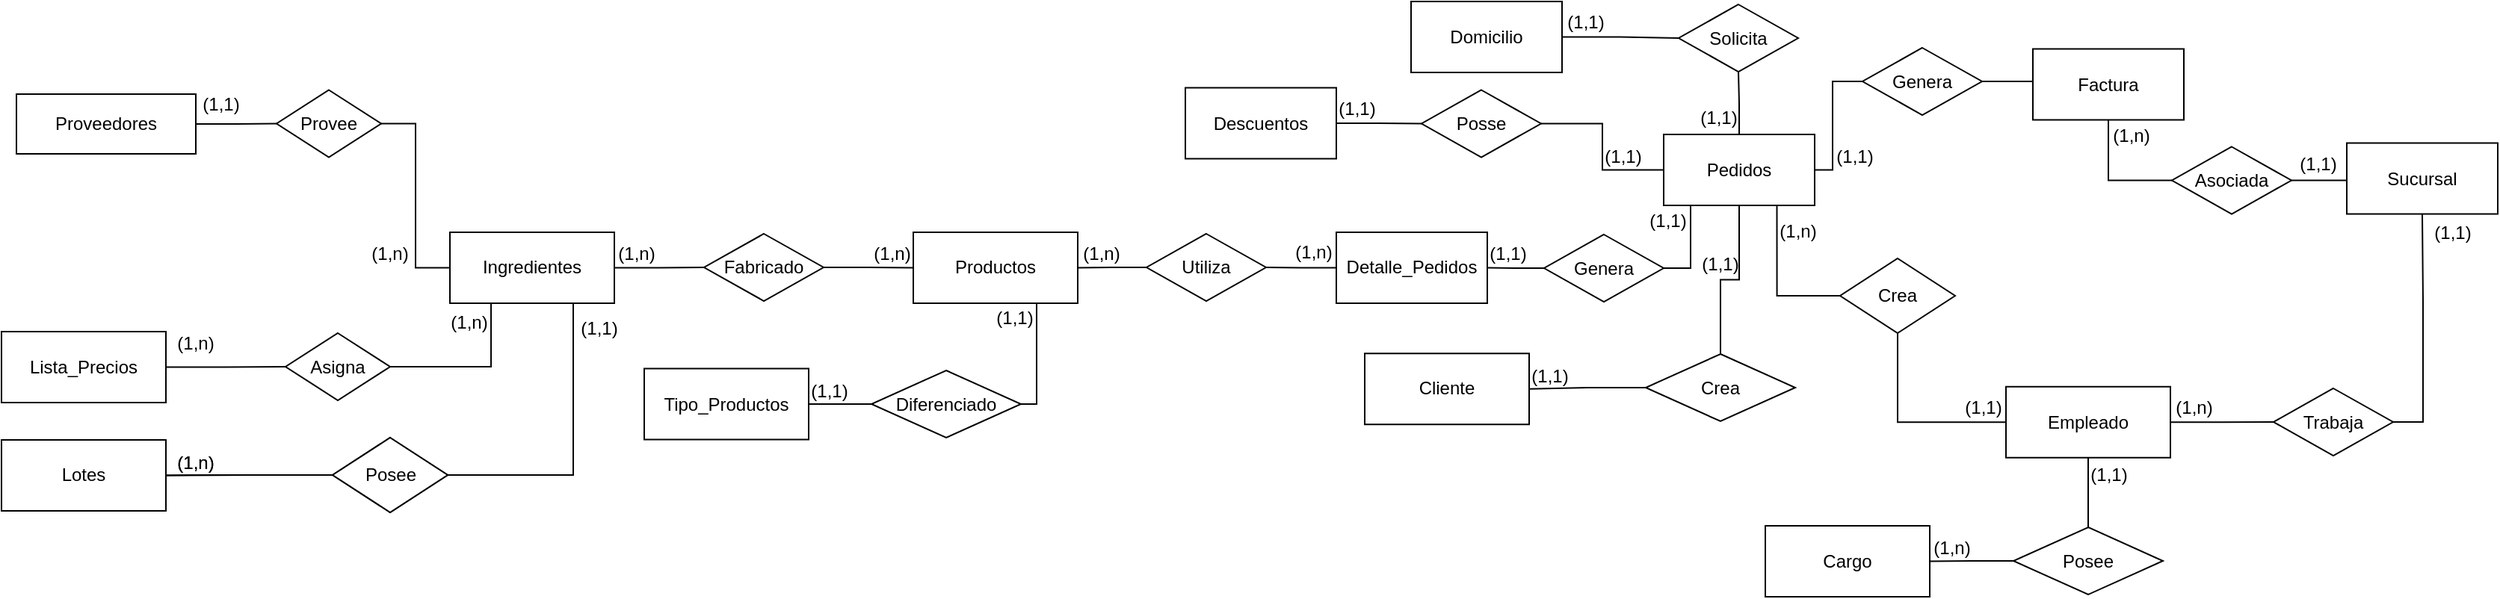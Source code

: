 <mxfile version="16.5.6" type="github">
  <diagram id="R2lEEEUBdFMjLlhIrx00" name="Page-1">
    <mxGraphModel dx="782" dy="446" grid="1" gridSize="10" guides="1" tooltips="1" connect="1" arrows="1" fold="1" page="1" pageScale="1" pageWidth="850" pageHeight="1100" math="0" shadow="0" extFonts="Permanent Marker^https://fonts.googleapis.com/css?family=Permanent+Marker">
      <root>
        <mxCell id="0" />
        <mxCell id="1" parent="0" />
        <mxCell id="ZTiVV1zmq2l8TF0PZbIo-10" style="edgeStyle=orthogonalEdgeStyle;rounded=0;orthogonalLoop=1;jettySize=auto;html=1;exitX=1;exitY=0.5;exitDx=0;exitDy=0;entryX=0;entryY=0.5;entryDx=0;entryDy=0;endArrow=none;endFill=0;" edge="1" parent="1" source="ZTiVV1zmq2l8TF0PZbIo-1" target="ZTiVV1zmq2l8TF0PZbIo-3">
          <mxGeometry relative="1" as="geometry" />
        </mxCell>
        <mxCell id="ZTiVV1zmq2l8TF0PZbIo-1" value="Proveedores" style="rounded=0;whiteSpace=wrap;html=1;" vertex="1" parent="1">
          <mxGeometry x="40" y="100" width="120" height="40" as="geometry" />
        </mxCell>
        <mxCell id="ZTiVV1zmq2l8TF0PZbIo-14" style="edgeStyle=orthogonalEdgeStyle;rounded=0;orthogonalLoop=1;jettySize=auto;html=1;exitX=0.25;exitY=1;exitDx=0;exitDy=0;entryX=1;entryY=0.5;entryDx=0;entryDy=0;endArrow=none;endFill=0;" edge="1" parent="1" source="ZTiVV1zmq2l8TF0PZbIo-2" target="ZTiVV1zmq2l8TF0PZbIo-13">
          <mxGeometry relative="1" as="geometry" />
        </mxCell>
        <mxCell id="ZTiVV1zmq2l8TF0PZbIo-19" style="edgeStyle=orthogonalEdgeStyle;rounded=0;orthogonalLoop=1;jettySize=auto;html=1;exitX=0.75;exitY=1;exitDx=0;exitDy=0;entryX=1;entryY=0.5;entryDx=0;entryDy=0;endArrow=none;endFill=0;" edge="1" parent="1" source="ZTiVV1zmq2l8TF0PZbIo-2" target="ZTiVV1zmq2l8TF0PZbIo-18">
          <mxGeometry relative="1" as="geometry" />
        </mxCell>
        <mxCell id="ZTiVV1zmq2l8TF0PZbIo-26" style="edgeStyle=orthogonalEdgeStyle;rounded=0;orthogonalLoop=1;jettySize=auto;html=1;exitX=1;exitY=0.5;exitDx=0;exitDy=0;entryX=0;entryY=0.5;entryDx=0;entryDy=0;endArrow=none;endFill=0;" edge="1" parent="1" source="ZTiVV1zmq2l8TF0PZbIo-2" target="ZTiVV1zmq2l8TF0PZbIo-25">
          <mxGeometry relative="1" as="geometry" />
        </mxCell>
        <mxCell id="ZTiVV1zmq2l8TF0PZbIo-2" value="Ingredientes" style="rounded=0;whiteSpace=wrap;html=1;" vertex="1" parent="1">
          <mxGeometry x="330" y="192.5" width="110" height="47.5" as="geometry" />
        </mxCell>
        <mxCell id="ZTiVV1zmq2l8TF0PZbIo-6" style="edgeStyle=orthogonalEdgeStyle;rounded=0;orthogonalLoop=1;jettySize=auto;html=1;exitX=1;exitY=0.5;exitDx=0;exitDy=0;entryX=0;entryY=0.5;entryDx=0;entryDy=0;endArrow=none;endFill=0;" edge="1" parent="1" source="ZTiVV1zmq2l8TF0PZbIo-3" target="ZTiVV1zmq2l8TF0PZbIo-2">
          <mxGeometry relative="1" as="geometry" />
        </mxCell>
        <mxCell id="ZTiVV1zmq2l8TF0PZbIo-3" value="Provee" style="rhombus;whiteSpace=wrap;html=1;" vertex="1" parent="1">
          <mxGeometry x="214" y="97.25" width="70" height="45" as="geometry" />
        </mxCell>
        <mxCell id="ZTiVV1zmq2l8TF0PZbIo-7" value="(1,1)" style="text;html=1;strokeColor=none;fillColor=none;align=center;verticalAlign=middle;whiteSpace=wrap;rounded=0;" vertex="1" parent="1">
          <mxGeometry x="147" y="100" width="60" height="14" as="geometry" />
        </mxCell>
        <mxCell id="ZTiVV1zmq2l8TF0PZbIo-11" value="(1,n)" style="text;html=1;strokeColor=none;fillColor=none;align=center;verticalAlign=middle;whiteSpace=wrap;rounded=0;" vertex="1" parent="1">
          <mxGeometry x="260" y="200" width="60" height="14" as="geometry" />
        </mxCell>
        <mxCell id="ZTiVV1zmq2l8TF0PZbIo-15" style="edgeStyle=orthogonalEdgeStyle;rounded=0;orthogonalLoop=1;jettySize=auto;html=1;exitX=1;exitY=0.5;exitDx=0;exitDy=0;entryX=0;entryY=0.5;entryDx=0;entryDy=0;endArrow=none;endFill=0;" edge="1" parent="1" source="ZTiVV1zmq2l8TF0PZbIo-12" target="ZTiVV1zmq2l8TF0PZbIo-13">
          <mxGeometry relative="1" as="geometry" />
        </mxCell>
        <mxCell id="ZTiVV1zmq2l8TF0PZbIo-12" value="Lista_Precios" style="rounded=0;whiteSpace=wrap;html=1;" vertex="1" parent="1">
          <mxGeometry x="30" y="259" width="110" height="47.5" as="geometry" />
        </mxCell>
        <mxCell id="ZTiVV1zmq2l8TF0PZbIo-13" value="Asigna" style="rhombus;whiteSpace=wrap;html=1;" vertex="1" parent="1">
          <mxGeometry x="220" y="260" width="70" height="45" as="geometry" />
        </mxCell>
        <mxCell id="ZTiVV1zmq2l8TF0PZbIo-16" value="(1,n)" style="text;html=1;strokeColor=none;fillColor=none;align=center;verticalAlign=middle;whiteSpace=wrap;rounded=0;" vertex="1" parent="1">
          <mxGeometry x="130" y="260" width="60" height="14" as="geometry" />
        </mxCell>
        <mxCell id="ZTiVV1zmq2l8TF0PZbIo-17" value="(1,n)" style="text;html=1;strokeColor=none;fillColor=none;align=center;verticalAlign=middle;whiteSpace=wrap;rounded=0;" vertex="1" parent="1">
          <mxGeometry x="313" y="246" width="60" height="14" as="geometry" />
        </mxCell>
        <mxCell id="ZTiVV1zmq2l8TF0PZbIo-21" style="edgeStyle=orthogonalEdgeStyle;rounded=0;orthogonalLoop=1;jettySize=auto;html=1;exitX=0;exitY=0.5;exitDx=0;exitDy=0;entryX=1;entryY=0.5;entryDx=0;entryDy=0;endArrow=none;endFill=0;" edge="1" parent="1" source="ZTiVV1zmq2l8TF0PZbIo-18" target="ZTiVV1zmq2l8TF0PZbIo-20">
          <mxGeometry relative="1" as="geometry" />
        </mxCell>
        <mxCell id="ZTiVV1zmq2l8TF0PZbIo-18" value="Posee" style="rhombus;whiteSpace=wrap;html=1;" vertex="1" parent="1">
          <mxGeometry x="251.5" y="330" width="77" height="50" as="geometry" />
        </mxCell>
        <mxCell id="ZTiVV1zmq2l8TF0PZbIo-20" value="Lotes" style="rounded=0;whiteSpace=wrap;html=1;" vertex="1" parent="1">
          <mxGeometry x="30" y="331.5" width="110" height="47.5" as="geometry" />
        </mxCell>
        <mxCell id="ZTiVV1zmq2l8TF0PZbIo-22" value="(1,1)" style="text;html=1;strokeColor=none;fillColor=none;align=center;verticalAlign=middle;whiteSpace=wrap;rounded=0;" vertex="1" parent="1">
          <mxGeometry x="400" y="250" width="60" height="14" as="geometry" />
        </mxCell>
        <mxCell id="ZTiVV1zmq2l8TF0PZbIo-23" value="(1,n)" style="text;html=1;strokeColor=none;fillColor=none;align=center;verticalAlign=middle;whiteSpace=wrap;rounded=0;" vertex="1" parent="1">
          <mxGeometry x="130" y="340" width="60" height="14" as="geometry" />
        </mxCell>
        <mxCell id="ZTiVV1zmq2l8TF0PZbIo-32" style="edgeStyle=orthogonalEdgeStyle;rounded=0;orthogonalLoop=1;jettySize=auto;html=1;exitX=0.75;exitY=1;exitDx=0;exitDy=0;entryX=1;entryY=0.5;entryDx=0;entryDy=0;endArrow=none;endFill=0;" edge="1" parent="1" source="ZTiVV1zmq2l8TF0PZbIo-24" target="ZTiVV1zmq2l8TF0PZbIo-30">
          <mxGeometry relative="1" as="geometry">
            <Array as="points">
              <mxPoint x="723" y="308" />
            </Array>
          </mxGeometry>
        </mxCell>
        <mxCell id="ZTiVV1zmq2l8TF0PZbIo-24" value="Productos" style="rounded=0;whiteSpace=wrap;html=1;" vertex="1" parent="1">
          <mxGeometry x="640" y="192.5" width="110" height="47.5" as="geometry" />
        </mxCell>
        <mxCell id="ZTiVV1zmq2l8TF0PZbIo-27" style="edgeStyle=orthogonalEdgeStyle;rounded=0;orthogonalLoop=1;jettySize=auto;html=1;exitX=1;exitY=0.5;exitDx=0;exitDy=0;entryX=0;entryY=0.5;entryDx=0;entryDy=0;endArrow=none;endFill=0;" edge="1" parent="1" source="ZTiVV1zmq2l8TF0PZbIo-25" target="ZTiVV1zmq2l8TF0PZbIo-24">
          <mxGeometry relative="1" as="geometry" />
        </mxCell>
        <mxCell id="ZTiVV1zmq2l8TF0PZbIo-25" value="Fabricado" style="rhombus;whiteSpace=wrap;html=1;" vertex="1" parent="1">
          <mxGeometry x="500" y="193.5" width="80" height="45" as="geometry" />
        </mxCell>
        <mxCell id="ZTiVV1zmq2l8TF0PZbIo-28" value="(1,n)" style="text;html=1;strokeColor=none;fillColor=none;align=center;verticalAlign=middle;whiteSpace=wrap;rounded=0;" vertex="1" parent="1">
          <mxGeometry x="425" y="200" width="60" height="14" as="geometry" />
        </mxCell>
        <mxCell id="ZTiVV1zmq2l8TF0PZbIo-29" value="(1,n)" style="text;html=1;strokeColor=none;fillColor=none;align=center;verticalAlign=middle;whiteSpace=wrap;rounded=0;" vertex="1" parent="1">
          <mxGeometry x="596" y="200" width="60" height="14" as="geometry" />
        </mxCell>
        <mxCell id="ZTiVV1zmq2l8TF0PZbIo-33" style="edgeStyle=orthogonalEdgeStyle;rounded=0;orthogonalLoop=1;jettySize=auto;html=1;exitX=0;exitY=0.5;exitDx=0;exitDy=0;entryX=1;entryY=0.5;entryDx=0;entryDy=0;endArrow=none;endFill=0;" edge="1" parent="1" source="ZTiVV1zmq2l8TF0PZbIo-30" target="ZTiVV1zmq2l8TF0PZbIo-31">
          <mxGeometry relative="1" as="geometry" />
        </mxCell>
        <mxCell id="ZTiVV1zmq2l8TF0PZbIo-30" value="Diferenciado" style="rhombus;whiteSpace=wrap;html=1;" vertex="1" parent="1">
          <mxGeometry x="612" y="285" width="100" height="45" as="geometry" />
        </mxCell>
        <mxCell id="ZTiVV1zmq2l8TF0PZbIo-31" value="Tipo_Productos" style="rounded=0;whiteSpace=wrap;html=1;" vertex="1" parent="1">
          <mxGeometry x="460" y="283.75" width="110" height="47.5" as="geometry" />
        </mxCell>
        <mxCell id="ZTiVV1zmq2l8TF0PZbIo-34" value="(1,1)" style="text;html=1;strokeColor=none;fillColor=none;align=center;verticalAlign=middle;whiteSpace=wrap;rounded=0;" vertex="1" parent="1">
          <mxGeometry x="678" y="243" width="60" height="14" as="geometry" />
        </mxCell>
        <mxCell id="ZTiVV1zmq2l8TF0PZbIo-35" value="(1,1)" style="text;html=1;strokeColor=none;fillColor=none;align=center;verticalAlign=middle;whiteSpace=wrap;rounded=0;" vertex="1" parent="1">
          <mxGeometry x="554" y="292" width="60" height="14" as="geometry" />
        </mxCell>
        <mxCell id="ZTiVV1zmq2l8TF0PZbIo-38" style="edgeStyle=orthogonalEdgeStyle;rounded=0;orthogonalLoop=1;jettySize=auto;html=1;exitX=0;exitY=0.5;exitDx=0;exitDy=0;entryX=1;entryY=0.5;entryDx=0;entryDy=0;endArrow=none;endFill=0;" edge="1" parent="1" source="ZTiVV1zmq2l8TF0PZbIo-36" target="ZTiVV1zmq2l8TF0PZbIo-37">
          <mxGeometry relative="1" as="geometry" />
        </mxCell>
        <mxCell id="ZTiVV1zmq2l8TF0PZbIo-36" value="Detalle_Pedidos" style="rounded=0;whiteSpace=wrap;html=1;" vertex="1" parent="1">
          <mxGeometry x="923" y="192.5" width="101" height="47.5" as="geometry" />
        </mxCell>
        <mxCell id="ZTiVV1zmq2l8TF0PZbIo-39" style="edgeStyle=orthogonalEdgeStyle;rounded=0;orthogonalLoop=1;jettySize=auto;html=1;exitX=0;exitY=0.5;exitDx=0;exitDy=0;entryX=1;entryY=0.5;entryDx=0;entryDy=0;endArrow=none;endFill=0;" edge="1" parent="1" source="ZTiVV1zmq2l8TF0PZbIo-37" target="ZTiVV1zmq2l8TF0PZbIo-24">
          <mxGeometry relative="1" as="geometry" />
        </mxCell>
        <mxCell id="ZTiVV1zmq2l8TF0PZbIo-37" value="Utiliza" style="rhombus;whiteSpace=wrap;html=1;" vertex="1" parent="1">
          <mxGeometry x="796" y="193.5" width="80" height="45" as="geometry" />
        </mxCell>
        <mxCell id="ZTiVV1zmq2l8TF0PZbIo-40" value="(1,n)" style="text;html=1;strokeColor=none;fillColor=none;align=center;verticalAlign=middle;whiteSpace=wrap;rounded=0;" vertex="1" parent="1">
          <mxGeometry x="736" y="200" width="60" height="14" as="geometry" />
        </mxCell>
        <mxCell id="ZTiVV1zmq2l8TF0PZbIo-41" value="(1,n)" style="text;html=1;strokeColor=none;fillColor=none;align=center;verticalAlign=middle;whiteSpace=wrap;rounded=0;" vertex="1" parent="1">
          <mxGeometry x="878" y="199" width="60" height="14" as="geometry" />
        </mxCell>
        <mxCell id="ZTiVV1zmq2l8TF0PZbIo-53" style="edgeStyle=orthogonalEdgeStyle;rounded=0;orthogonalLoop=1;jettySize=auto;html=1;exitX=0;exitY=0.5;exitDx=0;exitDy=0;entryX=1;entryY=0.5;entryDx=0;entryDy=0;endArrow=none;endFill=0;" edge="1" parent="1" source="ZTiVV1zmq2l8TF0PZbIo-44" target="ZTiVV1zmq2l8TF0PZbIo-52">
          <mxGeometry relative="1" as="geometry" />
        </mxCell>
        <mxCell id="ZTiVV1zmq2l8TF0PZbIo-98" style="edgeStyle=orthogonalEdgeStyle;rounded=0;orthogonalLoop=1;jettySize=auto;html=1;exitX=1;exitY=0.5;exitDx=0;exitDy=0;entryX=0;entryY=0.5;entryDx=0;entryDy=0;endArrow=none;endFill=0;" edge="1" parent="1" source="ZTiVV1zmq2l8TF0PZbIo-44" target="ZTiVV1zmq2l8TF0PZbIo-97">
          <mxGeometry relative="1" as="geometry">
            <Array as="points">
              <mxPoint x="1255" y="151" />
              <mxPoint x="1255" y="92" />
            </Array>
          </mxGeometry>
        </mxCell>
        <mxCell id="ZTiVV1zmq2l8TF0PZbIo-44" value="Pedidos" style="rounded=0;whiteSpace=wrap;html=1;" vertex="1" parent="1">
          <mxGeometry x="1142" y="127" width="101" height="47.5" as="geometry" />
        </mxCell>
        <mxCell id="ZTiVV1zmq2l8TF0PZbIo-47" style="edgeStyle=orthogonalEdgeStyle;rounded=0;orthogonalLoop=1;jettySize=auto;html=1;exitX=1;exitY=0.5;exitDx=0;exitDy=0;entryX=0.5;entryY=1;entryDx=0;entryDy=0;endArrow=none;endFill=0;" edge="1" parent="1" source="ZTiVV1zmq2l8TF0PZbIo-45" target="ZTiVV1zmq2l8TF0PZbIo-44">
          <mxGeometry relative="1" as="geometry">
            <Array as="points">
              <mxPoint x="1160" y="217" />
              <mxPoint x="1160" y="175" />
            </Array>
          </mxGeometry>
        </mxCell>
        <mxCell id="ZTiVV1zmq2l8TF0PZbIo-48" style="edgeStyle=orthogonalEdgeStyle;rounded=0;orthogonalLoop=1;jettySize=auto;html=1;exitX=0;exitY=0.5;exitDx=0;exitDy=0;endArrow=none;endFill=0;" edge="1" parent="1" source="ZTiVV1zmq2l8TF0PZbIo-45" target="ZTiVV1zmq2l8TF0PZbIo-36">
          <mxGeometry relative="1" as="geometry" />
        </mxCell>
        <mxCell id="ZTiVV1zmq2l8TF0PZbIo-45" value="Genera" style="rhombus;whiteSpace=wrap;html=1;" vertex="1" parent="1">
          <mxGeometry x="1062" y="194" width="80" height="45" as="geometry" />
        </mxCell>
        <mxCell id="ZTiVV1zmq2l8TF0PZbIo-49" value="(1,1)" style="text;html=1;strokeColor=none;fillColor=none;align=center;verticalAlign=middle;whiteSpace=wrap;rounded=0;" vertex="1" parent="1">
          <mxGeometry x="1115" y="177.5" width="60" height="14" as="geometry" />
        </mxCell>
        <mxCell id="ZTiVV1zmq2l8TF0PZbIo-50" value="(1,1)" style="text;html=1;strokeColor=none;fillColor=none;align=center;verticalAlign=middle;whiteSpace=wrap;rounded=0;" vertex="1" parent="1">
          <mxGeometry x="1008" y="200" width="60" height="14" as="geometry" />
        </mxCell>
        <mxCell id="ZTiVV1zmq2l8TF0PZbIo-52" value="Posse" style="rhombus;whiteSpace=wrap;html=1;" vertex="1" parent="1">
          <mxGeometry x="980" y="97.25" width="80" height="45" as="geometry" />
        </mxCell>
        <mxCell id="ZTiVV1zmq2l8TF0PZbIo-55" style="edgeStyle=orthogonalEdgeStyle;rounded=0;orthogonalLoop=1;jettySize=auto;html=1;exitX=1;exitY=0.5;exitDx=0;exitDy=0;entryX=0;entryY=0.5;entryDx=0;entryDy=0;endArrow=none;endFill=0;" edge="1" parent="1" source="ZTiVV1zmq2l8TF0PZbIo-54" target="ZTiVV1zmq2l8TF0PZbIo-52">
          <mxGeometry relative="1" as="geometry" />
        </mxCell>
        <mxCell id="ZTiVV1zmq2l8TF0PZbIo-54" value="Descuentos" style="rounded=0;whiteSpace=wrap;html=1;" vertex="1" parent="1">
          <mxGeometry x="822" y="95.75" width="101" height="47.5" as="geometry" />
        </mxCell>
        <mxCell id="ZTiVV1zmq2l8TF0PZbIo-56" value="(1,1)" style="text;html=1;strokeColor=none;fillColor=none;align=center;verticalAlign=middle;whiteSpace=wrap;rounded=0;" vertex="1" parent="1">
          <mxGeometry x="1085" y="135.25" width="60" height="14" as="geometry" />
        </mxCell>
        <mxCell id="ZTiVV1zmq2l8TF0PZbIo-57" value="(1,1)" style="text;html=1;strokeColor=none;fillColor=none;align=center;verticalAlign=middle;whiteSpace=wrap;rounded=0;" vertex="1" parent="1">
          <mxGeometry x="907" y="103.25" width="60" height="14" as="geometry" />
        </mxCell>
        <mxCell id="ZTiVV1zmq2l8TF0PZbIo-58" style="edgeStyle=orthogonalEdgeStyle;rounded=0;orthogonalLoop=1;jettySize=auto;html=1;exitX=0.5;exitY=0;exitDx=0;exitDy=0;entryX=0.5;entryY=1;entryDx=0;entryDy=0;endArrow=none;endFill=0;" edge="1" parent="1" target="ZTiVV1zmq2l8TF0PZbIo-59" source="ZTiVV1zmq2l8TF0PZbIo-44">
          <mxGeometry relative="1" as="geometry">
            <mxPoint x="1347" as="sourcePoint" />
          </mxGeometry>
        </mxCell>
        <mxCell id="ZTiVV1zmq2l8TF0PZbIo-59" value="Solicita" style="rhombus;whiteSpace=wrap;html=1;" vertex="1" parent="1">
          <mxGeometry x="1152" y="40" width="80" height="45" as="geometry" />
        </mxCell>
        <mxCell id="ZTiVV1zmq2l8TF0PZbIo-60" style="edgeStyle=orthogonalEdgeStyle;rounded=0;orthogonalLoop=1;jettySize=auto;html=1;exitX=1;exitY=0.5;exitDx=0;exitDy=0;entryX=0;entryY=0.5;entryDx=0;entryDy=0;endArrow=none;endFill=0;" edge="1" parent="1" source="ZTiVV1zmq2l8TF0PZbIo-61" target="ZTiVV1zmq2l8TF0PZbIo-59">
          <mxGeometry relative="1" as="geometry" />
        </mxCell>
        <mxCell id="ZTiVV1zmq2l8TF0PZbIo-61" value="Domicilio" style="rounded=0;whiteSpace=wrap;html=1;" vertex="1" parent="1">
          <mxGeometry x="973" y="38" width="101" height="47.5" as="geometry" />
        </mxCell>
        <mxCell id="ZTiVV1zmq2l8TF0PZbIo-63" value="(1,1)" style="text;html=1;strokeColor=none;fillColor=none;align=center;verticalAlign=middle;whiteSpace=wrap;rounded=0;" vertex="1" parent="1">
          <mxGeometry x="1060" y="45" width="60" height="14" as="geometry" />
        </mxCell>
        <mxCell id="ZTiVV1zmq2l8TF0PZbIo-69" value="(1,1)" style="text;html=1;strokeColor=none;fillColor=none;align=center;verticalAlign=middle;whiteSpace=wrap;rounded=0;" vertex="1" parent="1">
          <mxGeometry x="1149" y="109.25" width="60" height="14" as="geometry" />
        </mxCell>
        <mxCell id="ZTiVV1zmq2l8TF0PZbIo-72" style="edgeStyle=orthogonalEdgeStyle;rounded=0;orthogonalLoop=1;jettySize=auto;html=1;exitX=0;exitY=0.5;exitDx=0;exitDy=0;entryX=1;entryY=0.5;entryDx=0;entryDy=0;endArrow=none;endFill=0;" edge="1" parent="1" source="ZTiVV1zmq2l8TF0PZbIo-73" target="ZTiVV1zmq2l8TF0PZbIo-74">
          <mxGeometry relative="1" as="geometry" />
        </mxCell>
        <mxCell id="ZTiVV1zmq2l8TF0PZbIo-78" style="edgeStyle=orthogonalEdgeStyle;rounded=0;orthogonalLoop=1;jettySize=auto;html=1;exitX=0.5;exitY=0;exitDx=0;exitDy=0;entryX=0.5;entryY=1;entryDx=0;entryDy=0;endArrow=none;endFill=0;" edge="1" parent="1" source="ZTiVV1zmq2l8TF0PZbIo-73" target="ZTiVV1zmq2l8TF0PZbIo-44">
          <mxGeometry relative="1" as="geometry" />
        </mxCell>
        <mxCell id="ZTiVV1zmq2l8TF0PZbIo-73" value="Crea" style="rhombus;whiteSpace=wrap;html=1;" vertex="1" parent="1">
          <mxGeometry x="1130" y="274" width="100" height="45" as="geometry" />
        </mxCell>
        <mxCell id="ZTiVV1zmq2l8TF0PZbIo-74" value="Cliente" style="rounded=0;whiteSpace=wrap;html=1;" vertex="1" parent="1">
          <mxGeometry x="942" y="273.63" width="110" height="47.5" as="geometry" />
        </mxCell>
        <mxCell id="ZTiVV1zmq2l8TF0PZbIo-75" value="(1,1)" style="text;html=1;strokeColor=none;fillColor=none;align=center;verticalAlign=middle;whiteSpace=wrap;rounded=0;" vertex="1" parent="1">
          <mxGeometry x="1150" y="207" width="60" height="14" as="geometry" />
        </mxCell>
        <mxCell id="ZTiVV1zmq2l8TF0PZbIo-76" value="(1,1)" style="text;html=1;strokeColor=none;fillColor=none;align=center;verticalAlign=middle;whiteSpace=wrap;rounded=0;" vertex="1" parent="1">
          <mxGeometry x="1036" y="281.88" width="60" height="14" as="geometry" />
        </mxCell>
        <mxCell id="ZTiVV1zmq2l8TF0PZbIo-79" value="Posee" style="rhombus;whiteSpace=wrap;html=1;" vertex="1" parent="1">
          <mxGeometry x="251.5" y="330" width="77" height="50" as="geometry" />
        </mxCell>
        <mxCell id="ZTiVV1zmq2l8TF0PZbIo-80" value="(1,n)" style="text;html=1;strokeColor=none;fillColor=none;align=center;verticalAlign=middle;whiteSpace=wrap;rounded=0;" vertex="1" parent="1">
          <mxGeometry x="130" y="340" width="60" height="14" as="geometry" />
        </mxCell>
        <mxCell id="ZTiVV1zmq2l8TF0PZbIo-81" style="edgeStyle=orthogonalEdgeStyle;rounded=0;orthogonalLoop=1;jettySize=auto;html=1;exitX=0;exitY=0.5;exitDx=0;exitDy=0;entryX=1;entryY=0.5;entryDx=0;entryDy=0;endArrow=none;endFill=0;" edge="1" source="ZTiVV1zmq2l8TF0PZbIo-79" parent="1">
          <mxGeometry relative="1" as="geometry">
            <mxPoint x="140" y="355.25" as="targetPoint" />
          </mxGeometry>
        </mxCell>
        <mxCell id="ZTiVV1zmq2l8TF0PZbIo-93" style="edgeStyle=orthogonalEdgeStyle;rounded=0;orthogonalLoop=1;jettySize=auto;html=1;exitX=0.5;exitY=1;exitDx=0;exitDy=0;entryX=0;entryY=0.5;entryDx=0;entryDy=0;endArrow=none;endFill=0;" edge="1" parent="1" source="ZTiVV1zmq2l8TF0PZbIo-89" target="ZTiVV1zmq2l8TF0PZbIo-92">
          <mxGeometry relative="1" as="geometry" />
        </mxCell>
        <mxCell id="ZTiVV1zmq2l8TF0PZbIo-89" value="Crea" style="rhombus;whiteSpace=wrap;html=1;" vertex="1" parent="1">
          <mxGeometry x="1260" y="210" width="77" height="50" as="geometry" />
        </mxCell>
        <mxCell id="ZTiVV1zmq2l8TF0PZbIo-90" value="(1,n)" style="text;html=1;strokeColor=none;fillColor=none;align=center;verticalAlign=middle;whiteSpace=wrap;rounded=0;" vertex="1" parent="1">
          <mxGeometry x="1202" y="185" width="60" height="14" as="geometry" />
        </mxCell>
        <mxCell id="ZTiVV1zmq2l8TF0PZbIo-91" style="edgeStyle=orthogonalEdgeStyle;rounded=0;orthogonalLoop=1;jettySize=auto;html=1;exitX=0;exitY=0.5;exitDx=0;exitDy=0;entryX=0.75;entryY=1;entryDx=0;entryDy=0;endArrow=none;endFill=0;" edge="1" parent="1" source="ZTiVV1zmq2l8TF0PZbIo-89" target="ZTiVV1zmq2l8TF0PZbIo-44">
          <mxGeometry relative="1" as="geometry">
            <mxPoint x="1220" y="200.25" as="targetPoint" />
          </mxGeometry>
        </mxCell>
        <mxCell id="ZTiVV1zmq2l8TF0PZbIo-109" style="edgeStyle=orthogonalEdgeStyle;rounded=0;orthogonalLoop=1;jettySize=auto;html=1;exitX=1;exitY=0.5;exitDx=0;exitDy=0;endArrow=none;endFill=0;" edge="1" parent="1" source="ZTiVV1zmq2l8TF0PZbIo-92" target="ZTiVV1zmq2l8TF0PZbIo-107">
          <mxGeometry relative="1" as="geometry" />
        </mxCell>
        <mxCell id="ZTiVV1zmq2l8TF0PZbIo-113" style="edgeStyle=orthogonalEdgeStyle;rounded=0;orthogonalLoop=1;jettySize=auto;html=1;exitX=0.5;exitY=1;exitDx=0;exitDy=0;entryX=0.5;entryY=0;entryDx=0;entryDy=0;endArrow=none;endFill=0;" edge="1" parent="1" source="ZTiVV1zmq2l8TF0PZbIo-92" target="ZTiVV1zmq2l8TF0PZbIo-112">
          <mxGeometry relative="1" as="geometry" />
        </mxCell>
        <mxCell id="ZTiVV1zmq2l8TF0PZbIo-92" value="Empleado" style="rounded=0;whiteSpace=wrap;html=1;" vertex="1" parent="1">
          <mxGeometry x="1371" y="295.88" width="110" height="47.5" as="geometry" />
        </mxCell>
        <mxCell id="ZTiVV1zmq2l8TF0PZbIo-94" value="(1,1)" style="text;html=1;strokeColor=none;fillColor=none;align=center;verticalAlign=middle;whiteSpace=wrap;rounded=0;" vertex="1" parent="1">
          <mxGeometry x="1326" y="302.5" width="60" height="14" as="geometry" />
        </mxCell>
        <mxCell id="ZTiVV1zmq2l8TF0PZbIo-103" style="edgeStyle=orthogonalEdgeStyle;rounded=0;orthogonalLoop=1;jettySize=auto;html=1;exitX=0.5;exitY=1;exitDx=0;exitDy=0;entryX=0;entryY=0.5;entryDx=0;entryDy=0;endArrow=none;endFill=0;" edge="1" parent="1" source="ZTiVV1zmq2l8TF0PZbIo-95" target="ZTiVV1zmq2l8TF0PZbIo-102">
          <mxGeometry relative="1" as="geometry" />
        </mxCell>
        <mxCell id="ZTiVV1zmq2l8TF0PZbIo-95" value="Factura" style="rounded=0;whiteSpace=wrap;html=1;" vertex="1" parent="1">
          <mxGeometry x="1389" y="69.75" width="101" height="47.5" as="geometry" />
        </mxCell>
        <mxCell id="ZTiVV1zmq2l8TF0PZbIo-99" style="edgeStyle=orthogonalEdgeStyle;rounded=0;orthogonalLoop=1;jettySize=auto;html=1;exitX=1;exitY=0.5;exitDx=0;exitDy=0;entryX=0;entryY=0.5;entryDx=0;entryDy=0;endArrow=none;endFill=0;" edge="1" parent="1" source="ZTiVV1zmq2l8TF0PZbIo-97" target="ZTiVV1zmq2l8TF0PZbIo-95">
          <mxGeometry relative="1" as="geometry" />
        </mxCell>
        <mxCell id="ZTiVV1zmq2l8TF0PZbIo-97" value="Genera" style="rhombus;whiteSpace=wrap;html=1;" vertex="1" parent="1">
          <mxGeometry x="1275" y="69" width="80" height="45" as="geometry" />
        </mxCell>
        <mxCell id="ZTiVV1zmq2l8TF0PZbIo-100" value="(1,1)" style="text;html=1;strokeColor=none;fillColor=none;align=center;verticalAlign=middle;whiteSpace=wrap;rounded=0;" vertex="1" parent="1">
          <mxGeometry x="1240" y="135.25" width="60" height="14" as="geometry" />
        </mxCell>
        <mxCell id="ZTiVV1zmq2l8TF0PZbIo-101" value="(1,1)" style="text;html=1;strokeColor=none;fillColor=none;align=center;verticalAlign=middle;whiteSpace=wrap;rounded=0;" vertex="1" parent="1">
          <mxGeometry x="1550" y="140" width="60" height="14" as="geometry" />
        </mxCell>
        <mxCell id="ZTiVV1zmq2l8TF0PZbIo-105" style="edgeStyle=orthogonalEdgeStyle;rounded=0;orthogonalLoop=1;jettySize=auto;html=1;exitX=1;exitY=0.5;exitDx=0;exitDy=0;entryX=0;entryY=0.5;entryDx=0;entryDy=0;endArrow=none;endFill=0;" edge="1" parent="1" source="ZTiVV1zmq2l8TF0PZbIo-102" target="ZTiVV1zmq2l8TF0PZbIo-104">
          <mxGeometry relative="1" as="geometry" />
        </mxCell>
        <mxCell id="ZTiVV1zmq2l8TF0PZbIo-102" value="Asociada" style="rhombus;whiteSpace=wrap;html=1;" vertex="1" parent="1">
          <mxGeometry x="1482" y="135.25" width="80" height="45" as="geometry" />
        </mxCell>
        <mxCell id="ZTiVV1zmq2l8TF0PZbIo-104" value="Sucursal" style="rounded=0;whiteSpace=wrap;html=1;" vertex="1" parent="1">
          <mxGeometry x="1599" y="132.75" width="101" height="47.5" as="geometry" />
        </mxCell>
        <mxCell id="ZTiVV1zmq2l8TF0PZbIo-106" value="(1,n)" style="text;html=1;strokeColor=none;fillColor=none;align=center;verticalAlign=middle;whiteSpace=wrap;rounded=0;" vertex="1" parent="1">
          <mxGeometry x="1425" y="121.25" width="60" height="14" as="geometry" />
        </mxCell>
        <mxCell id="ZTiVV1zmq2l8TF0PZbIo-108" style="edgeStyle=orthogonalEdgeStyle;rounded=0;orthogonalLoop=1;jettySize=auto;html=1;exitX=1;exitY=0.5;exitDx=0;exitDy=0;entryX=0.5;entryY=1;entryDx=0;entryDy=0;endArrow=none;endFill=0;" edge="1" parent="1" source="ZTiVV1zmq2l8TF0PZbIo-107" target="ZTiVV1zmq2l8TF0PZbIo-104">
          <mxGeometry relative="1" as="geometry" />
        </mxCell>
        <mxCell id="ZTiVV1zmq2l8TF0PZbIo-107" value="Trabaja" style="rhombus;whiteSpace=wrap;html=1;" vertex="1" parent="1">
          <mxGeometry x="1550" y="297" width="80" height="45" as="geometry" />
        </mxCell>
        <mxCell id="ZTiVV1zmq2l8TF0PZbIo-110" value="(1,1)" style="text;html=1;strokeColor=none;fillColor=none;align=center;verticalAlign=middle;whiteSpace=wrap;rounded=0;" vertex="1" parent="1">
          <mxGeometry x="1640" y="186" width="60" height="14" as="geometry" />
        </mxCell>
        <mxCell id="ZTiVV1zmq2l8TF0PZbIo-111" value="(1,n)" style="text;html=1;strokeColor=none;fillColor=none;align=center;verticalAlign=middle;whiteSpace=wrap;rounded=0;" vertex="1" parent="1">
          <mxGeometry x="1467" y="302.5" width="60" height="14" as="geometry" />
        </mxCell>
        <mxCell id="ZTiVV1zmq2l8TF0PZbIo-112" value="Posee" style="rhombus;whiteSpace=wrap;html=1;" vertex="1" parent="1">
          <mxGeometry x="1376" y="390" width="100" height="45" as="geometry" />
        </mxCell>
        <mxCell id="ZTiVV1zmq2l8TF0PZbIo-114" value="Cargo" style="rounded=0;whiteSpace=wrap;html=1;" vertex="1" parent="1">
          <mxGeometry x="1210" y="389" width="110" height="47.5" as="geometry" />
        </mxCell>
        <mxCell id="ZTiVV1zmq2l8TF0PZbIo-116" value="(1,1)" style="text;html=1;strokeColor=none;fillColor=none;align=center;verticalAlign=middle;whiteSpace=wrap;rounded=0;" vertex="1" parent="1">
          <mxGeometry x="1409.5" y="348.25" width="60" height="14" as="geometry" />
        </mxCell>
        <mxCell id="ZTiVV1zmq2l8TF0PZbIo-117" value="(1,n)" style="text;html=1;strokeColor=none;fillColor=none;align=center;verticalAlign=middle;whiteSpace=wrap;rounded=0;" vertex="1" parent="1">
          <mxGeometry x="1305" y="397" width="60" height="14" as="geometry" />
        </mxCell>
        <mxCell id="ZTiVV1zmq2l8TF0PZbIo-118" value="" style="edgeStyle=orthogonalEdgeStyle;rounded=0;orthogonalLoop=1;jettySize=auto;html=1;exitX=0;exitY=0.5;exitDx=0;exitDy=0;entryX=1;entryY=0.5;entryDx=0;entryDy=0;endArrow=none;endFill=0;" edge="1" parent="1" source="ZTiVV1zmq2l8TF0PZbIo-112" target="ZTiVV1zmq2l8TF0PZbIo-114">
          <mxGeometry relative="1" as="geometry">
            <mxPoint x="1376" y="412.5" as="sourcePoint" />
            <mxPoint x="1320" y="412.75" as="targetPoint" />
          </mxGeometry>
        </mxCell>
      </root>
    </mxGraphModel>
  </diagram>
</mxfile>
